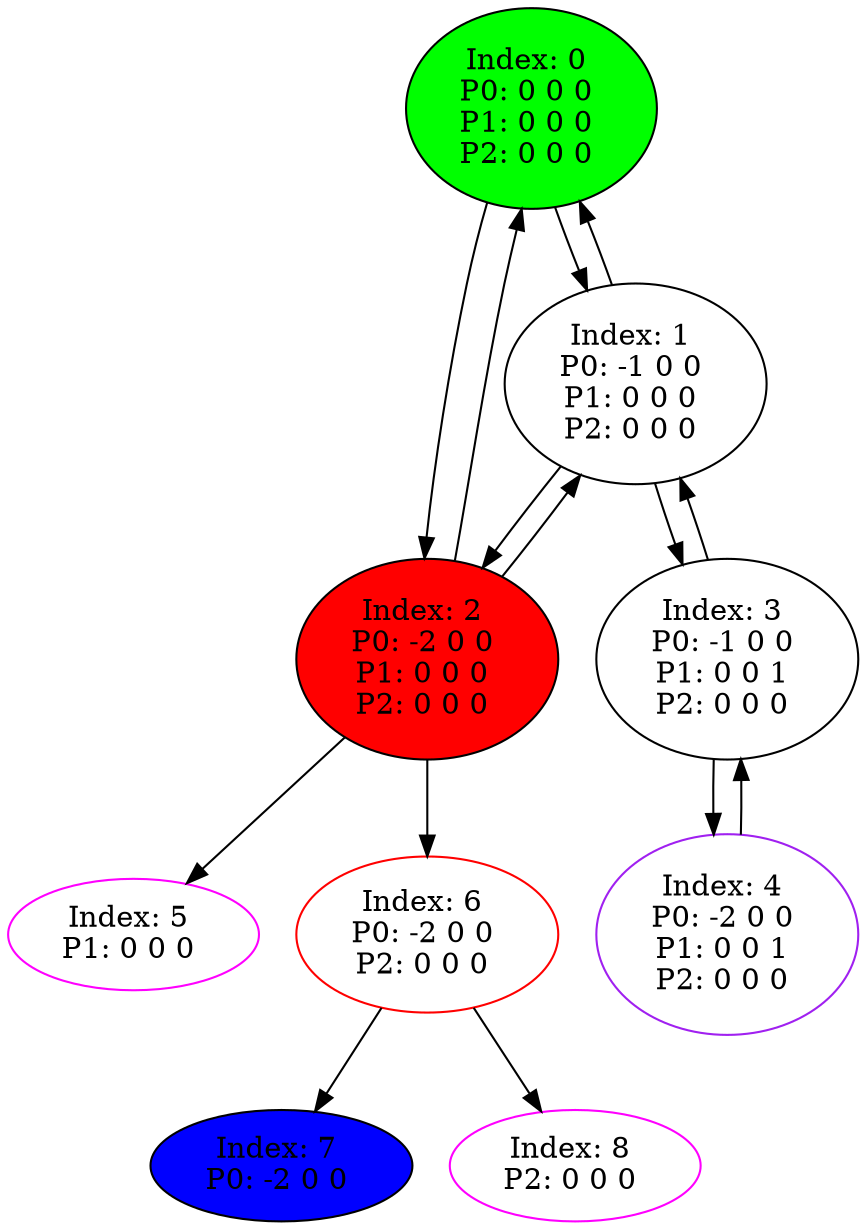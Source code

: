 digraph G {
color = "black"
0[label = "Index: 0 
P0: 0 0 0 
P1: 0 0 0 
P2: 0 0 0 
", style="filled", fillcolor = "green"]
1[label = "Index: 1 
P0: -1 0 0 
P1: 0 0 0 
P2: 0 0 0 
"]
2[label = "Index: 2 
P0: -2 0 0 
P1: 0 0 0 
P2: 0 0 0 
", style="filled", fillcolor = "red"]
3[label = "Index: 3 
P0: -1 0 0 
P1: 0 0 1 
P2: 0 0 0 
"]
4[label = "Index: 4 
P0: -2 0 0 
P1: 0 0 1 
P2: 0 0 0 
", color = "purple"]
5[label = "Index: 5 
P1: 0 0 0 
", color = "fuchsia"]
6[label = "Index: 6 
P0: -2 0 0 
P2: 0 0 0 
", color = "red"]
7[label = "Index: 7 
P0: -2 0 0 
", style="filled", fillcolor = "blue"]
8[label = "Index: 8 
P2: 0 0 0 
", color = "fuchsia"]
0 -> 1
0 -> 2

1 -> 0
1 -> 2
1 -> 3

2 -> 0
2 -> 1
2 -> 6
2 -> 5

3 -> 1
3 -> 4

4 -> 3

6 -> 8
6 -> 7

}

